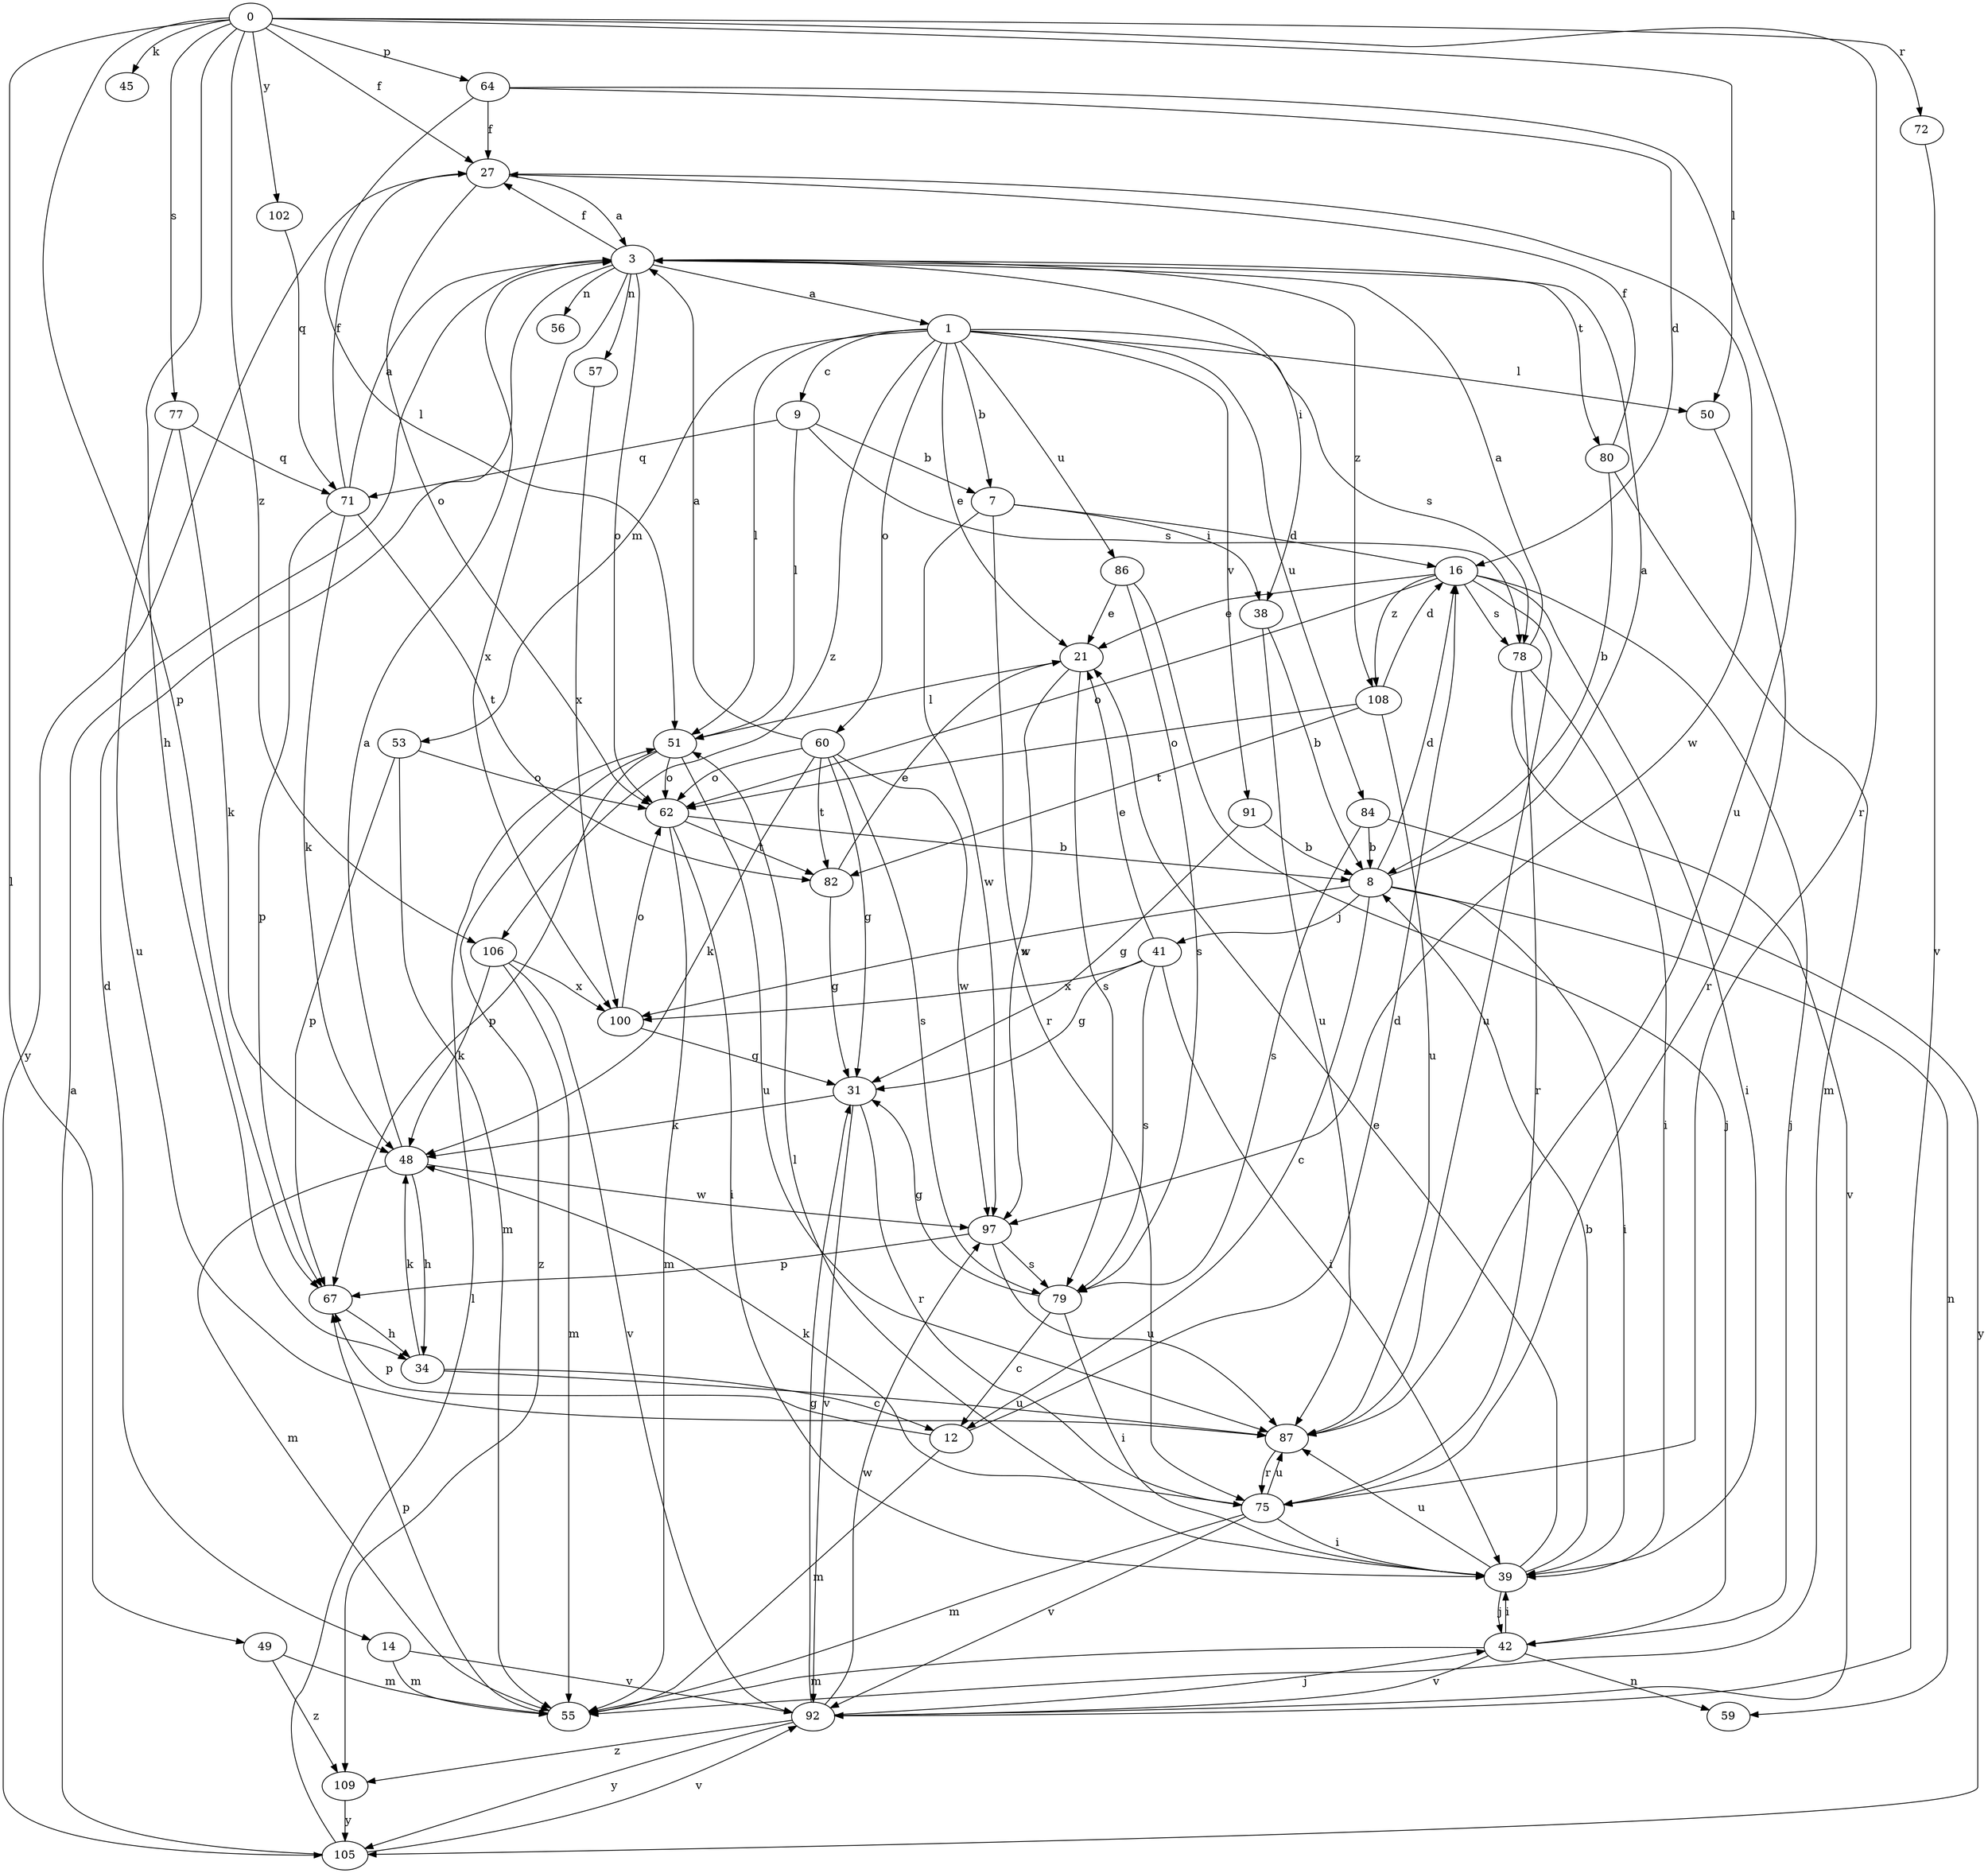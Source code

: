 strict digraph  {
0;
1;
3;
7;
8;
9;
12;
14;
16;
21;
27;
31;
34;
38;
39;
41;
42;
45;
48;
49;
50;
51;
53;
55;
56;
57;
59;
60;
62;
64;
67;
71;
72;
75;
77;
78;
79;
80;
82;
84;
86;
87;
91;
92;
97;
100;
102;
105;
106;
108;
109;
0 -> 27  [label=f];
0 -> 34  [label=h];
0 -> 45  [label=k];
0 -> 49  [label=l];
0 -> 50  [label=l];
0 -> 64  [label=p];
0 -> 67  [label=p];
0 -> 72  [label=r];
0 -> 75  [label=r];
0 -> 77  [label=s];
0 -> 102  [label=y];
0 -> 106  [label=z];
1 -> 7  [label=b];
1 -> 9  [label=c];
1 -> 21  [label=e];
1 -> 50  [label=l];
1 -> 51  [label=l];
1 -> 53  [label=m];
1 -> 60  [label=o];
1 -> 78  [label=s];
1 -> 84  [label=u];
1 -> 86  [label=u];
1 -> 91  [label=v];
1 -> 106  [label=z];
3 -> 1  [label=a];
3 -> 14  [label=d];
3 -> 27  [label=f];
3 -> 38  [label=i];
3 -> 56  [label=n];
3 -> 57  [label=n];
3 -> 62  [label=o];
3 -> 80  [label=t];
3 -> 100  [label=x];
3 -> 108  [label=z];
7 -> 16  [label=d];
7 -> 38  [label=i];
7 -> 75  [label=r];
7 -> 97  [label=w];
8 -> 3  [label=a];
8 -> 12  [label=c];
8 -> 16  [label=d];
8 -> 39  [label=i];
8 -> 41  [label=j];
8 -> 59  [label=n];
8 -> 100  [label=x];
9 -> 7  [label=b];
9 -> 51  [label=l];
9 -> 71  [label=q];
9 -> 78  [label=s];
12 -> 16  [label=d];
12 -> 55  [label=m];
12 -> 67  [label=p];
14 -> 55  [label=m];
14 -> 92  [label=v];
16 -> 21  [label=e];
16 -> 39  [label=i];
16 -> 42  [label=j];
16 -> 62  [label=o];
16 -> 78  [label=s];
16 -> 87  [label=u];
16 -> 108  [label=z];
21 -> 51  [label=l];
21 -> 79  [label=s];
21 -> 97  [label=w];
27 -> 3  [label=a];
27 -> 62  [label=o];
27 -> 97  [label=w];
27 -> 105  [label=y];
31 -> 48  [label=k];
31 -> 75  [label=r];
31 -> 92  [label=v];
34 -> 12  [label=c];
34 -> 48  [label=k];
34 -> 87  [label=u];
38 -> 8  [label=b];
38 -> 87  [label=u];
39 -> 8  [label=b];
39 -> 21  [label=e];
39 -> 42  [label=j];
39 -> 51  [label=l];
39 -> 87  [label=u];
41 -> 21  [label=e];
41 -> 31  [label=g];
41 -> 39  [label=i];
41 -> 79  [label=s];
41 -> 100  [label=x];
42 -> 39  [label=i];
42 -> 55  [label=m];
42 -> 59  [label=n];
42 -> 92  [label=v];
48 -> 3  [label=a];
48 -> 34  [label=h];
48 -> 55  [label=m];
48 -> 97  [label=w];
49 -> 55  [label=m];
49 -> 109  [label=z];
50 -> 75  [label=r];
51 -> 62  [label=o];
51 -> 67  [label=p];
51 -> 87  [label=u];
51 -> 109  [label=z];
53 -> 55  [label=m];
53 -> 62  [label=o];
53 -> 67  [label=p];
55 -> 67  [label=p];
57 -> 100  [label=x];
60 -> 3  [label=a];
60 -> 31  [label=g];
60 -> 48  [label=k];
60 -> 62  [label=o];
60 -> 79  [label=s];
60 -> 82  [label=t];
60 -> 97  [label=w];
62 -> 8  [label=b];
62 -> 39  [label=i];
62 -> 55  [label=m];
62 -> 82  [label=t];
64 -> 16  [label=d];
64 -> 27  [label=f];
64 -> 51  [label=l];
64 -> 87  [label=u];
67 -> 34  [label=h];
71 -> 3  [label=a];
71 -> 27  [label=f];
71 -> 48  [label=k];
71 -> 67  [label=p];
71 -> 82  [label=t];
72 -> 92  [label=v];
75 -> 39  [label=i];
75 -> 48  [label=k];
75 -> 55  [label=m];
75 -> 87  [label=u];
75 -> 92  [label=v];
77 -> 48  [label=k];
77 -> 71  [label=q];
77 -> 87  [label=u];
78 -> 3  [label=a];
78 -> 39  [label=i];
78 -> 75  [label=r];
78 -> 92  [label=v];
79 -> 12  [label=c];
79 -> 31  [label=g];
79 -> 39  [label=i];
80 -> 8  [label=b];
80 -> 27  [label=f];
80 -> 55  [label=m];
82 -> 21  [label=e];
82 -> 31  [label=g];
84 -> 8  [label=b];
84 -> 79  [label=s];
84 -> 105  [label=y];
86 -> 21  [label=e];
86 -> 42  [label=j];
86 -> 79  [label=s];
87 -> 75  [label=r];
91 -> 8  [label=b];
91 -> 31  [label=g];
92 -> 31  [label=g];
92 -> 42  [label=j];
92 -> 97  [label=w];
92 -> 105  [label=y];
92 -> 109  [label=z];
97 -> 67  [label=p];
97 -> 79  [label=s];
97 -> 87  [label=u];
100 -> 31  [label=g];
100 -> 62  [label=o];
102 -> 71  [label=q];
105 -> 3  [label=a];
105 -> 51  [label=l];
105 -> 92  [label=v];
106 -> 48  [label=k];
106 -> 55  [label=m];
106 -> 92  [label=v];
106 -> 100  [label=x];
108 -> 16  [label=d];
108 -> 62  [label=o];
108 -> 82  [label=t];
108 -> 87  [label=u];
109 -> 105  [label=y];
}
